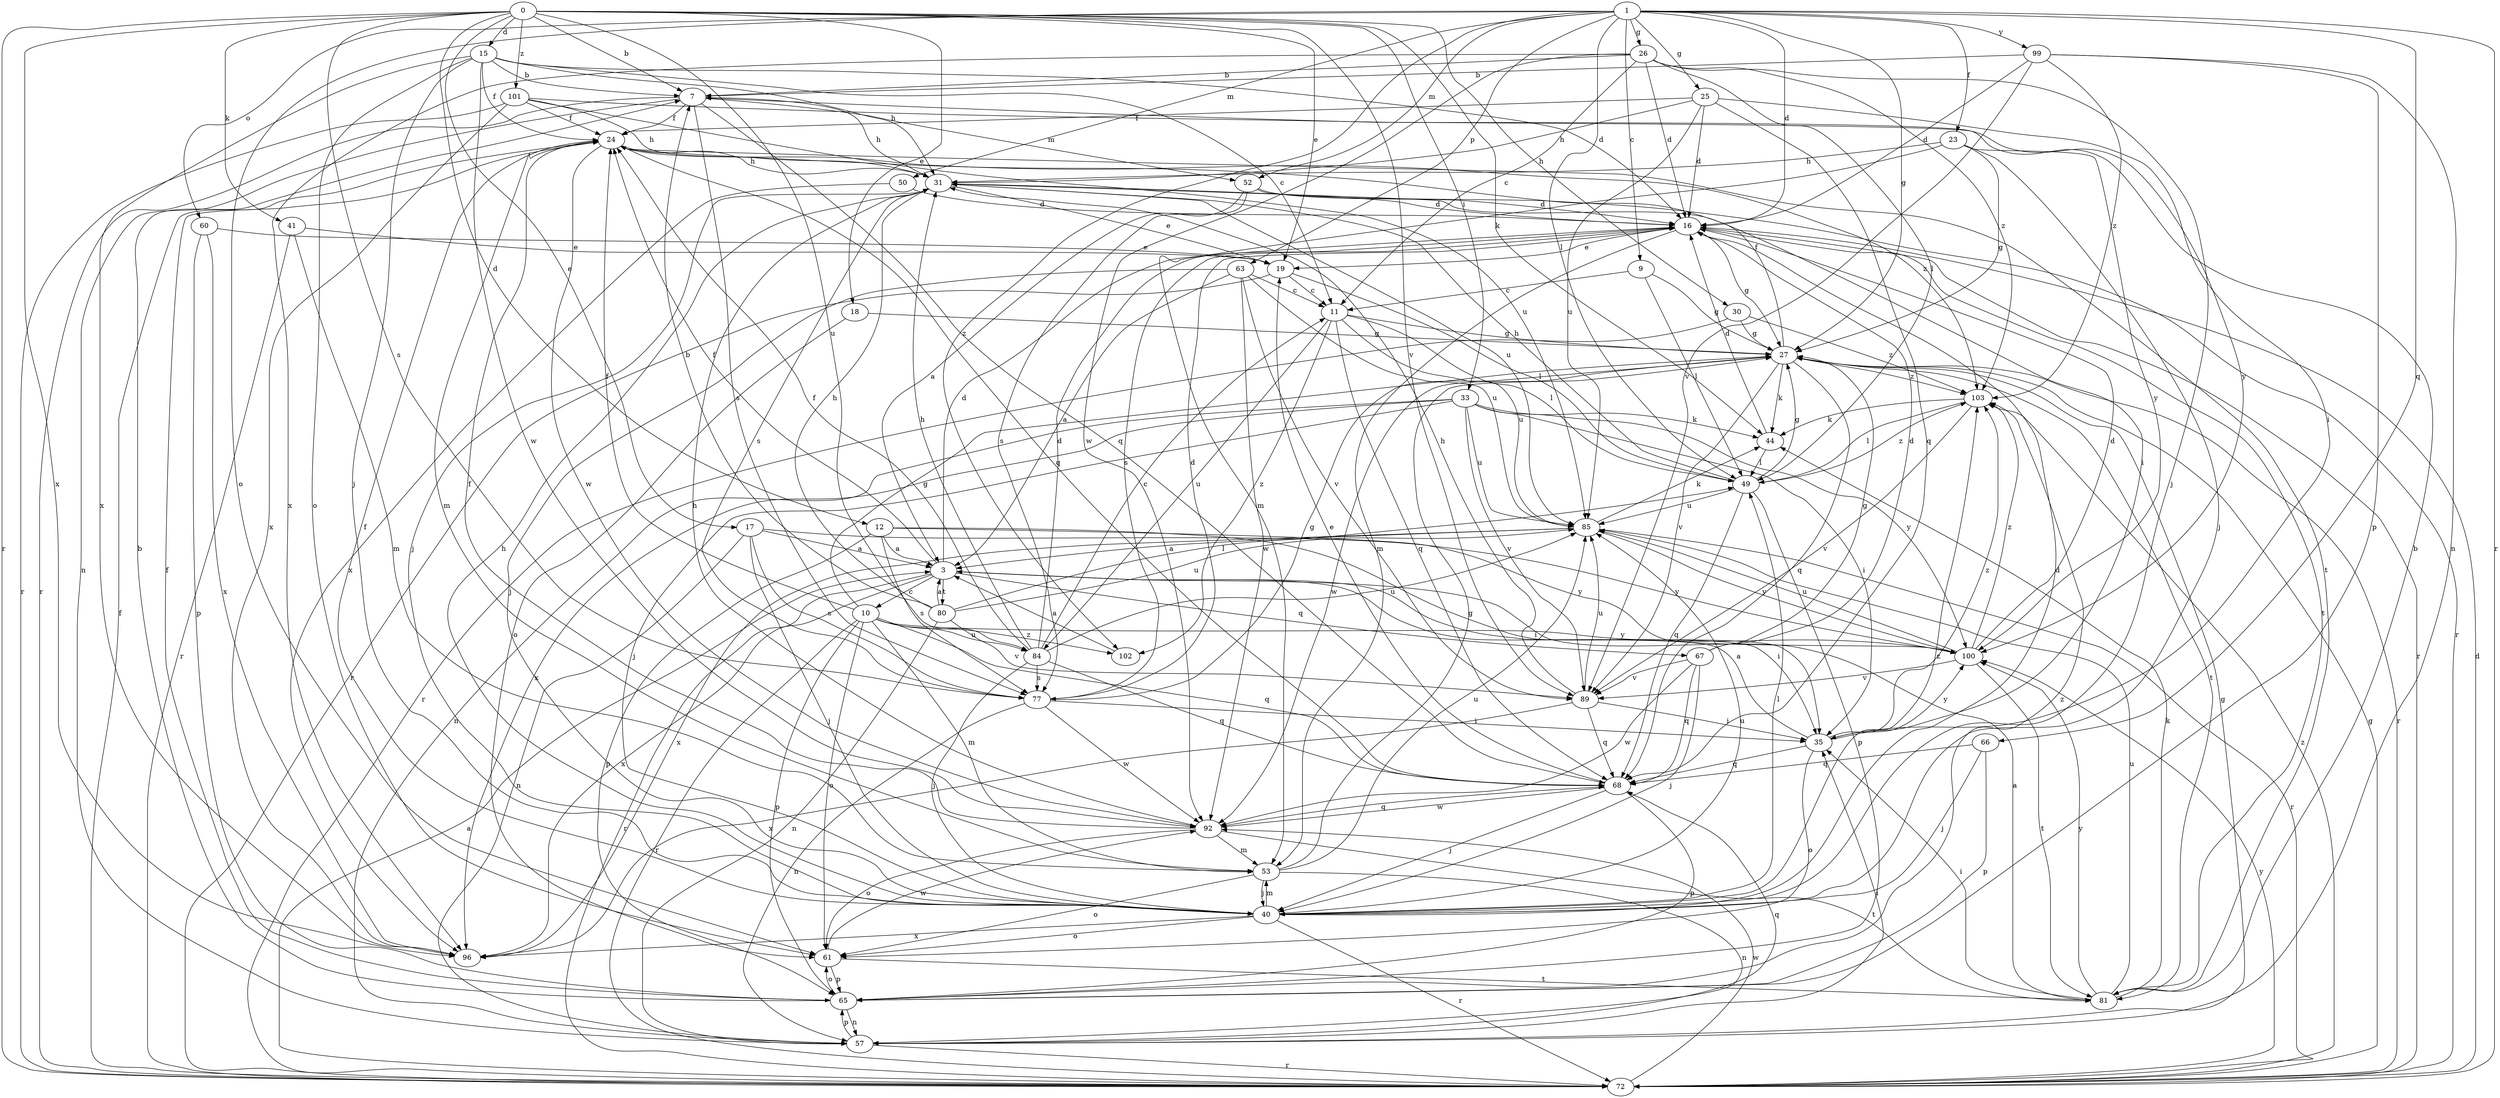 strict digraph  {
0;
1;
3;
7;
9;
10;
11;
12;
15;
16;
17;
18;
19;
23;
24;
25;
26;
27;
30;
31;
33;
35;
40;
41;
44;
49;
50;
52;
53;
57;
60;
61;
63;
65;
66;
67;
68;
72;
77;
80;
81;
84;
85;
89;
92;
96;
99;
100;
101;
102;
103;
0 -> 7  [label=b];
0 -> 12  [label=d];
0 -> 15  [label=d];
0 -> 17  [label=e];
0 -> 18  [label=e];
0 -> 19  [label=e];
0 -> 30  [label=h];
0 -> 33  [label=i];
0 -> 41  [label=k];
0 -> 44  [label=k];
0 -> 72  [label=r];
0 -> 77  [label=s];
0 -> 84  [label=u];
0 -> 89  [label=v];
0 -> 96  [label=x];
0 -> 101  [label=z];
1 -> 9  [label=c];
1 -> 16  [label=d];
1 -> 23  [label=f];
1 -> 25  [label=g];
1 -> 26  [label=g];
1 -> 27  [label=g];
1 -> 49  [label=l];
1 -> 50  [label=m];
1 -> 52  [label=m];
1 -> 60  [label=o];
1 -> 61  [label=o];
1 -> 63  [label=p];
1 -> 66  [label=q];
1 -> 72  [label=r];
1 -> 99  [label=y];
1 -> 102  [label=z];
3 -> 10  [label=c];
3 -> 16  [label=d];
3 -> 24  [label=f];
3 -> 35  [label=i];
3 -> 67  [label=q];
3 -> 72  [label=r];
3 -> 80  [label=t];
3 -> 96  [label=x];
7 -> 24  [label=f];
7 -> 31  [label=h];
7 -> 52  [label=m];
7 -> 57  [label=n];
7 -> 68  [label=q];
7 -> 72  [label=r];
7 -> 77  [label=s];
9 -> 11  [label=c];
9 -> 27  [label=g];
9 -> 49  [label=l];
10 -> 24  [label=f];
10 -> 27  [label=g];
10 -> 53  [label=m];
10 -> 61  [label=o];
10 -> 65  [label=p];
10 -> 68  [label=q];
10 -> 72  [label=r];
10 -> 84  [label=u];
10 -> 100  [label=y];
10 -> 102  [label=z];
11 -> 27  [label=g];
11 -> 49  [label=l];
11 -> 68  [label=q];
11 -> 84  [label=u];
11 -> 85  [label=u];
11 -> 102  [label=z];
12 -> 3  [label=a];
12 -> 35  [label=i];
12 -> 65  [label=p];
12 -> 77  [label=s];
12 -> 100  [label=y];
15 -> 7  [label=b];
15 -> 11  [label=c];
15 -> 16  [label=d];
15 -> 24  [label=f];
15 -> 31  [label=h];
15 -> 40  [label=j];
15 -> 61  [label=o];
15 -> 92  [label=w];
15 -> 96  [label=x];
16 -> 19  [label=e];
16 -> 27  [label=g];
16 -> 53  [label=m];
16 -> 72  [label=r];
16 -> 77  [label=s];
16 -> 81  [label=t];
17 -> 3  [label=a];
17 -> 40  [label=j];
17 -> 57  [label=n];
17 -> 77  [label=s];
17 -> 100  [label=y];
18 -> 27  [label=g];
18 -> 61  [label=o];
19 -> 11  [label=c];
19 -> 49  [label=l];
19 -> 72  [label=r];
23 -> 27  [label=g];
23 -> 31  [label=h];
23 -> 40  [label=j];
23 -> 53  [label=m];
23 -> 100  [label=y];
24 -> 31  [label=h];
24 -> 53  [label=m];
24 -> 68  [label=q];
24 -> 81  [label=t];
24 -> 92  [label=w];
24 -> 103  [label=z];
25 -> 16  [label=d];
25 -> 24  [label=f];
25 -> 31  [label=h];
25 -> 35  [label=i];
25 -> 68  [label=q];
25 -> 85  [label=u];
26 -> 7  [label=b];
26 -> 11  [label=c];
26 -> 16  [label=d];
26 -> 40  [label=j];
26 -> 49  [label=l];
26 -> 92  [label=w];
26 -> 96  [label=x];
26 -> 103  [label=z];
27 -> 24  [label=f];
27 -> 44  [label=k];
27 -> 68  [label=q];
27 -> 72  [label=r];
27 -> 81  [label=t];
27 -> 89  [label=v];
27 -> 92  [label=w];
27 -> 103  [label=z];
30 -> 27  [label=g];
30 -> 72  [label=r];
30 -> 103  [label=z];
31 -> 16  [label=d];
31 -> 19  [label=e];
31 -> 35  [label=i];
31 -> 40  [label=j];
31 -> 77  [label=s];
31 -> 85  [label=u];
33 -> 35  [label=i];
33 -> 40  [label=j];
33 -> 44  [label=k];
33 -> 57  [label=n];
33 -> 85  [label=u];
33 -> 89  [label=v];
33 -> 96  [label=x];
33 -> 100  [label=y];
35 -> 3  [label=a];
35 -> 61  [label=o];
35 -> 68  [label=q];
35 -> 100  [label=y];
35 -> 103  [label=z];
40 -> 16  [label=d];
40 -> 24  [label=f];
40 -> 31  [label=h];
40 -> 49  [label=l];
40 -> 53  [label=m];
40 -> 61  [label=o];
40 -> 72  [label=r];
40 -> 85  [label=u];
40 -> 96  [label=x];
40 -> 103  [label=z];
41 -> 19  [label=e];
41 -> 53  [label=m];
41 -> 72  [label=r];
44 -> 16  [label=d];
44 -> 49  [label=l];
49 -> 27  [label=g];
49 -> 31  [label=h];
49 -> 65  [label=p];
49 -> 68  [label=q];
49 -> 85  [label=u];
49 -> 103  [label=z];
50 -> 16  [label=d];
50 -> 96  [label=x];
52 -> 3  [label=a];
52 -> 16  [label=d];
52 -> 72  [label=r];
52 -> 77  [label=s];
53 -> 27  [label=g];
53 -> 40  [label=j];
53 -> 57  [label=n];
53 -> 61  [label=o];
53 -> 85  [label=u];
57 -> 27  [label=g];
57 -> 35  [label=i];
57 -> 65  [label=p];
57 -> 68  [label=q];
57 -> 72  [label=r];
60 -> 19  [label=e];
60 -> 65  [label=p];
60 -> 96  [label=x];
61 -> 65  [label=p];
61 -> 81  [label=t];
61 -> 92  [label=w];
63 -> 3  [label=a];
63 -> 11  [label=c];
63 -> 40  [label=j];
63 -> 85  [label=u];
63 -> 89  [label=v];
63 -> 92  [label=w];
65 -> 7  [label=b];
65 -> 24  [label=f];
65 -> 57  [label=n];
65 -> 61  [label=o];
65 -> 103  [label=z];
66 -> 40  [label=j];
66 -> 65  [label=p];
66 -> 68  [label=q];
67 -> 16  [label=d];
67 -> 27  [label=g];
67 -> 40  [label=j];
67 -> 68  [label=q];
67 -> 89  [label=v];
67 -> 92  [label=w];
68 -> 19  [label=e];
68 -> 40  [label=j];
68 -> 65  [label=p];
68 -> 92  [label=w];
72 -> 3  [label=a];
72 -> 16  [label=d];
72 -> 24  [label=f];
72 -> 27  [label=g];
72 -> 92  [label=w];
72 -> 100  [label=y];
72 -> 103  [label=z];
77 -> 16  [label=d];
77 -> 27  [label=g];
77 -> 35  [label=i];
77 -> 57  [label=n];
77 -> 92  [label=w];
80 -> 3  [label=a];
80 -> 7  [label=b];
80 -> 31  [label=h];
80 -> 49  [label=l];
80 -> 57  [label=n];
80 -> 85  [label=u];
80 -> 89  [label=v];
81 -> 3  [label=a];
81 -> 7  [label=b];
81 -> 35  [label=i];
81 -> 44  [label=k];
81 -> 85  [label=u];
81 -> 100  [label=y];
84 -> 11  [label=c];
84 -> 16  [label=d];
84 -> 24  [label=f];
84 -> 31  [label=h];
84 -> 40  [label=j];
84 -> 68  [label=q];
84 -> 77  [label=s];
84 -> 85  [label=u];
85 -> 3  [label=a];
85 -> 44  [label=k];
85 -> 72  [label=r];
85 -> 96  [label=x];
85 -> 100  [label=y];
89 -> 31  [label=h];
89 -> 35  [label=i];
89 -> 68  [label=q];
89 -> 85  [label=u];
89 -> 96  [label=x];
92 -> 24  [label=f];
92 -> 31  [label=h];
92 -> 53  [label=m];
92 -> 61  [label=o];
92 -> 68  [label=q];
92 -> 81  [label=t];
99 -> 7  [label=b];
99 -> 16  [label=d];
99 -> 57  [label=n];
99 -> 65  [label=p];
99 -> 89  [label=v];
99 -> 103  [label=z];
100 -> 16  [label=d];
100 -> 81  [label=t];
100 -> 85  [label=u];
100 -> 89  [label=v];
100 -> 103  [label=z];
101 -> 24  [label=f];
101 -> 31  [label=h];
101 -> 72  [label=r];
101 -> 85  [label=u];
101 -> 96  [label=x];
101 -> 100  [label=y];
102 -> 3  [label=a];
103 -> 44  [label=k];
103 -> 49  [label=l];
103 -> 89  [label=v];
}

